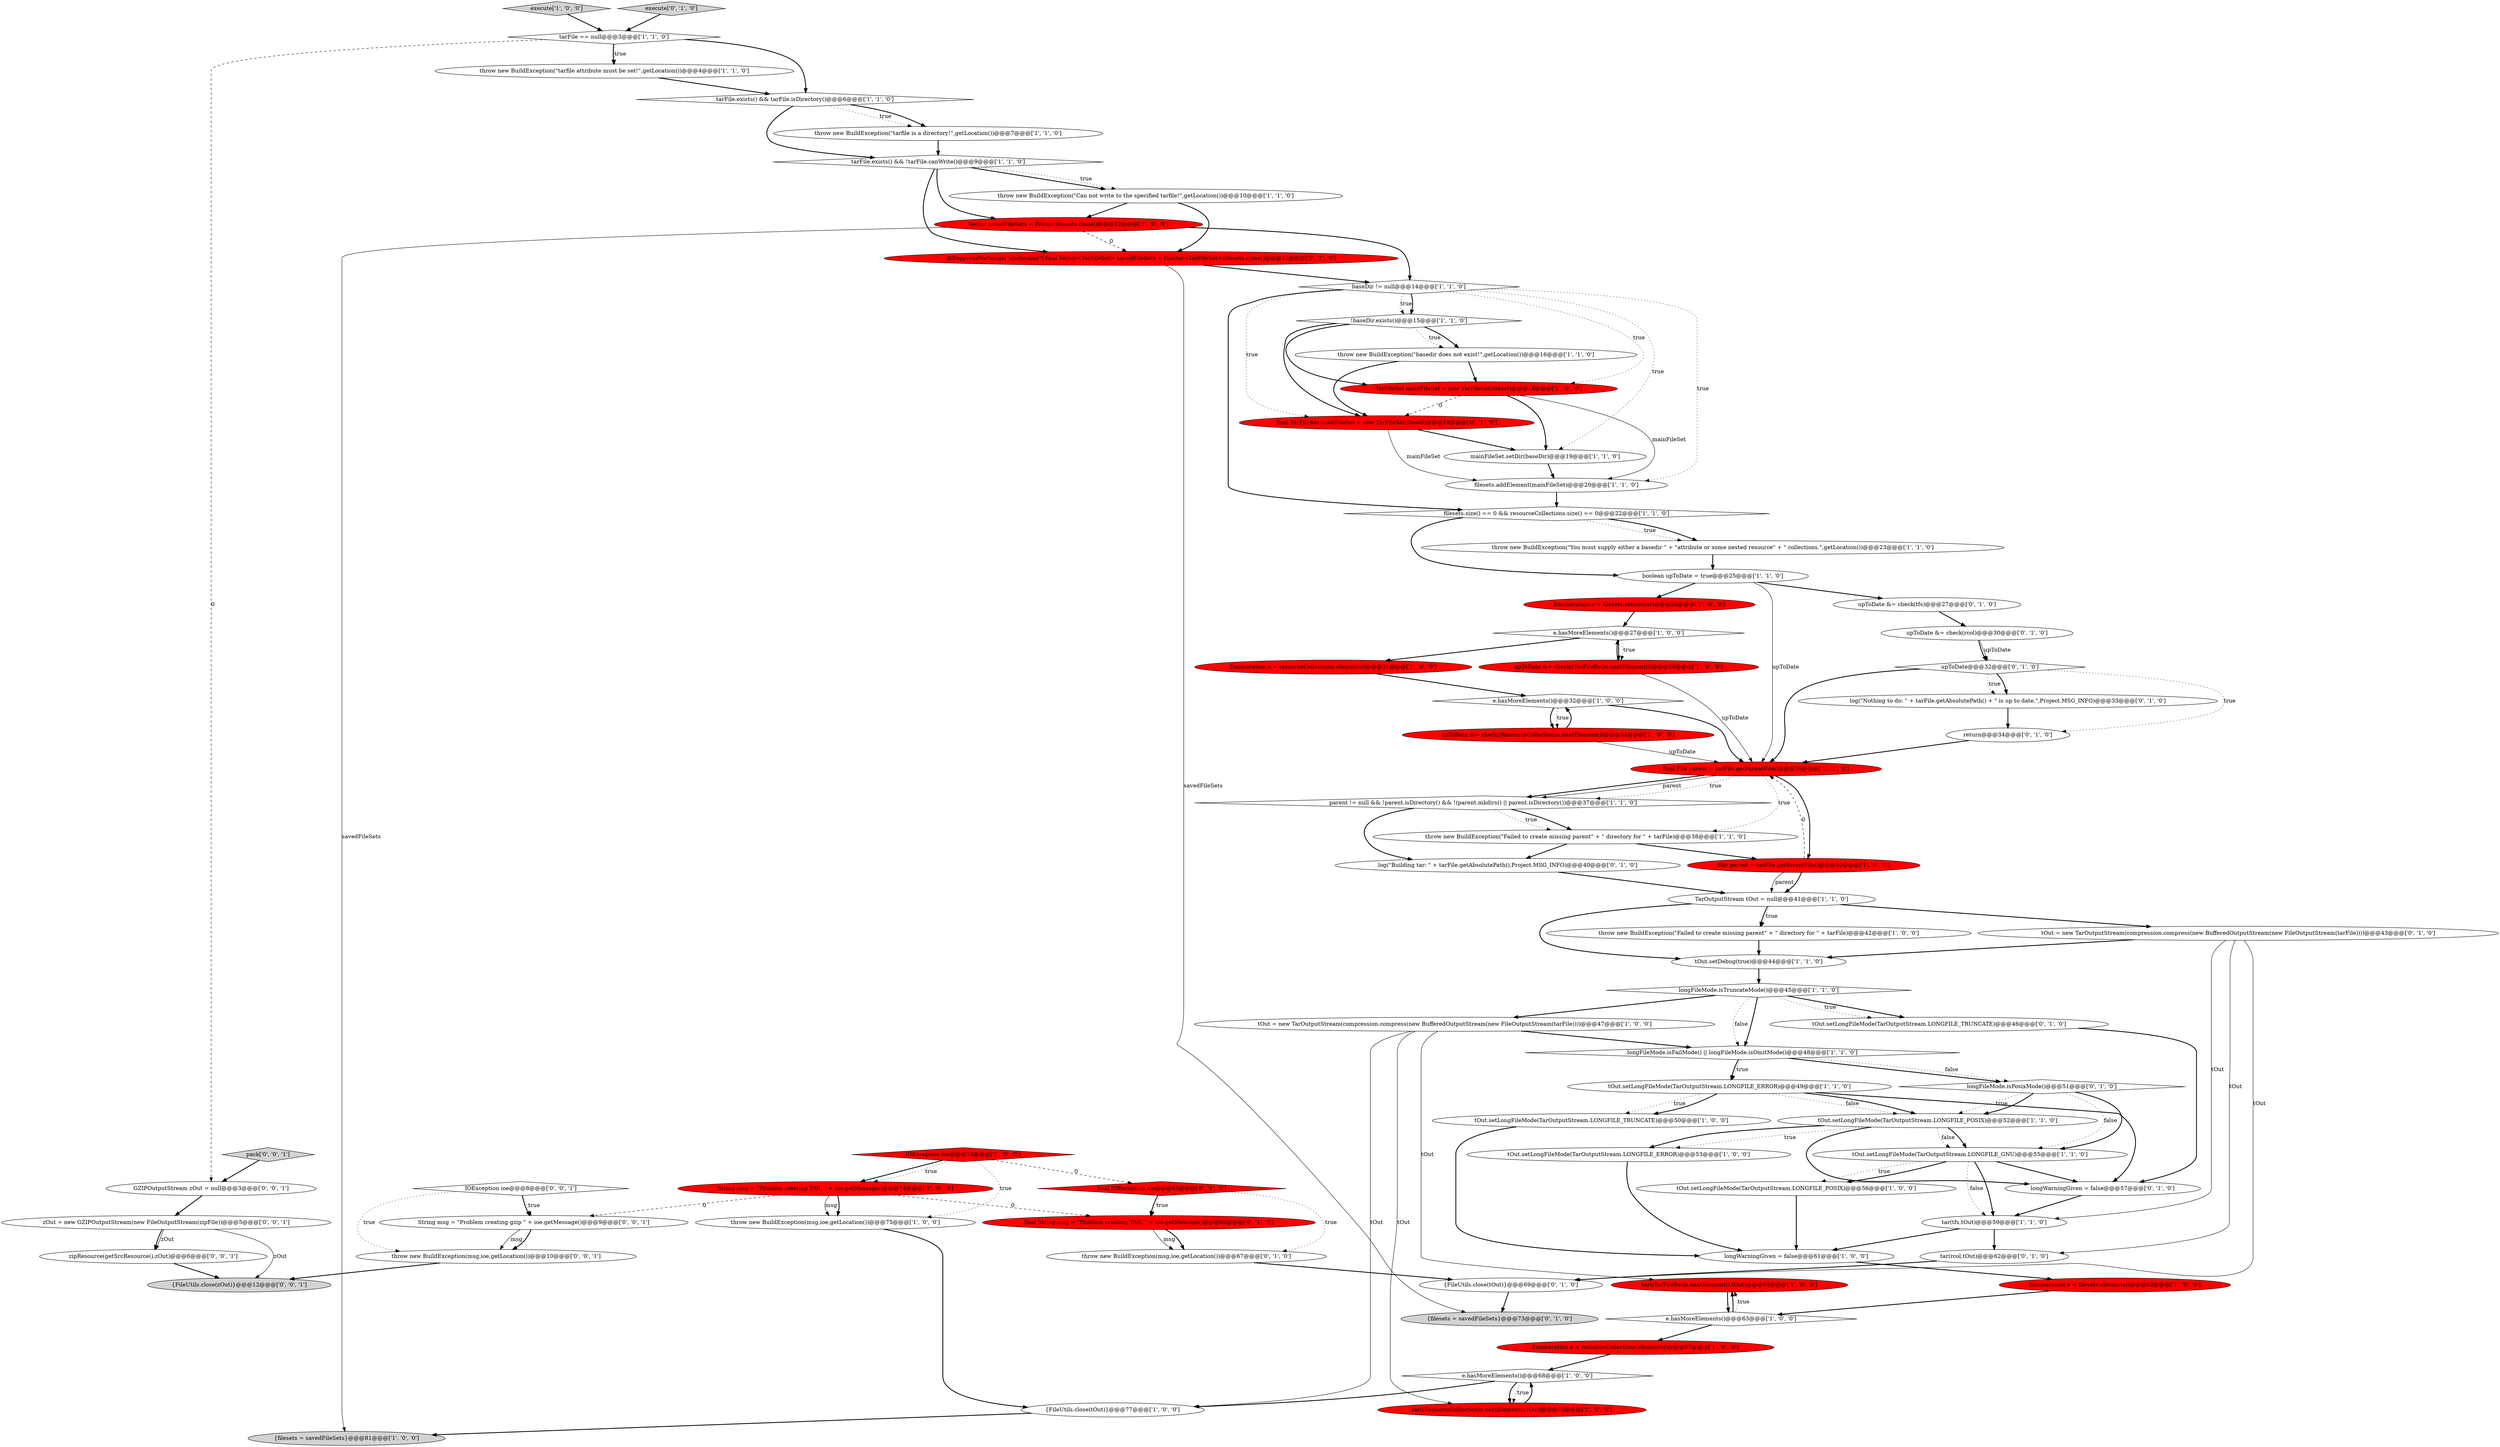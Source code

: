 digraph {
47 [style = filled, label = "tOut.setDebug(true)@@@44@@@['1', '1', '0']", fillcolor = white, shape = ellipse image = "AAA0AAABBB1BBB"];
1 [style = filled, label = "filesets.size() == 0 && resourceCollections.size() == 0@@@22@@@['1', '1', '0']", fillcolor = white, shape = diamond image = "AAA0AAABBB1BBB"];
70 [style = filled, label = "longFileMode.isPosixMode()@@@51@@@['0', '1', '0']", fillcolor = white, shape = diamond image = "AAA0AAABBB2BBB"];
55 [style = filled, label = "return@@@34@@@['0', '1', '0']", fillcolor = white, shape = ellipse image = "AAA0AAABBB2BBB"];
46 [style = filled, label = "tOut.setLongFileMode(TarOutputStream.LONGFILE_GNU)@@@55@@@['1', '1', '0']", fillcolor = white, shape = ellipse image = "AAA0AAABBB1BBB"];
8 [style = filled, label = "String msg = \"Problem creating TAR: \" + ioe.getMessage()@@@74@@@['1', '0', '0']", fillcolor = red, shape = ellipse image = "AAA1AAABBB1BBB"];
37 [style = filled, label = "filesets.addElement(mainFileSet)@@@20@@@['1', '1', '0']", fillcolor = white, shape = ellipse image = "AAA0AAABBB1BBB"];
60 [style = filled, label = "final IOException ioe@@@65@@@['0', '1', '0']", fillcolor = red, shape = diamond image = "AAA1AAABBB2BBB"];
14 [style = filled, label = "Enumeration e = filesets.elements()@@@62@@@['1', '0', '0']", fillcolor = red, shape = ellipse image = "AAA1AAABBB1BBB"];
72 [style = filled, label = "String msg = \"Problem creating gzip \" + ioe.getMessage()@@@9@@@['0', '0', '1']", fillcolor = white, shape = ellipse image = "AAA0AAABBB3BBB"];
76 [style = filled, label = "pack['0', '0', '1']", fillcolor = lightgray, shape = diamond image = "AAA0AAABBB3BBB"];
73 [style = filled, label = "GZIPOutputStream zOut = null@@@3@@@['0', '0', '1']", fillcolor = white, shape = ellipse image = "AAA0AAABBB3BBB"];
49 [style = filled, label = "Enumeration e = resourceCollections.elements()@@@31@@@['1', '0', '0']", fillcolor = red, shape = ellipse image = "AAA1AAABBB1BBB"];
16 [style = filled, label = "{filesets = savedFileSets}@@@81@@@['1', '0', '0']", fillcolor = lightgray, shape = ellipse image = "AAA0AAABBB1BBB"];
58 [style = filled, label = "throw new BuildException(msg,ioe,getLocation())@@@67@@@['0', '1', '0']", fillcolor = white, shape = ellipse image = "AAA0AAABBB2BBB"];
66 [style = filled, label = "tOut = new TarOutputStream(compression.compress(new BufferedOutputStream(new FileOutputStream(tarFile))))@@@43@@@['0', '1', '0']", fillcolor = white, shape = ellipse image = "AAA0AAABBB2BBB"];
67 [style = filled, label = "{filesets = savedFileSets}@@@73@@@['0', '1', '0']", fillcolor = lightgray, shape = ellipse image = "AAA0AAABBB2BBB"];
39 [style = filled, label = "File parent = tarFile.getParentFile()@@@40@@@['1', '0', '0']", fillcolor = red, shape = ellipse image = "AAA1AAABBB1BBB"];
68 [style = filled, label = "final String msg = \"Problem creating TAR: \" + ioe.getMessage()@@@66@@@['0', '1', '0']", fillcolor = red, shape = ellipse image = "AAA1AAABBB2BBB"];
7 [style = filled, label = "tar(tfs,tOut)@@@59@@@['1', '1', '0']", fillcolor = white, shape = ellipse image = "AAA0AAABBB1BBB"];
31 [style = filled, label = "throw new BuildException(\"You must supply either a basedir \" + \"attribute or some nested resource\" + \" collections.\",getLocation())@@@23@@@['1', '1', '0']", fillcolor = white, shape = ellipse image = "AAA0AAABBB1BBB"];
15 [style = filled, label = "upToDate &= check((TarFileSet)e.nextElement())@@@29@@@['1', '0', '0']", fillcolor = red, shape = ellipse image = "AAA1AAABBB1BBB"];
25 [style = filled, label = "throw new BuildException(\"Can not write to the specified tarfile!\",getLocation())@@@10@@@['1', '1', '0']", fillcolor = white, shape = ellipse image = "AAA0AAABBB1BBB"];
27 [style = filled, label = "tOut.setLongFileMode(TarOutputStream.LONGFILE_ERROR)@@@49@@@['1', '1', '0']", fillcolor = white, shape = ellipse image = "AAA0AAABBB1BBB"];
18 [style = filled, label = "tOut = new TarOutputStream(compression.compress(new BufferedOutputStream(new FileOutputStream(tarFile))))@@@47@@@['1', '0', '0']", fillcolor = white, shape = ellipse image = "AAA0AAABBB1BBB"];
30 [style = filled, label = "Enumeration e = resourceCollections.elements()@@@67@@@['1', '0', '0']", fillcolor = red, shape = ellipse image = "AAA1AAABBB1BBB"];
3 [style = filled, label = "execute['1', '0', '0']", fillcolor = lightgray, shape = diamond image = "AAA0AAABBB1BBB"];
32 [style = filled, label = "longFileMode.isTruncateMode()@@@45@@@['1', '1', '0']", fillcolor = white, shape = diamond image = "AAA0AAABBB1BBB"];
40 [style = filled, label = "TarOutputStream tOut = null@@@41@@@['1', '1', '0']", fillcolor = white, shape = ellipse image = "AAA0AAABBB1BBB"];
42 [style = filled, label = "e.hasMoreElements()@@@68@@@['1', '0', '0']", fillcolor = white, shape = diamond image = "AAA0AAABBB1BBB"];
9 [style = filled, label = "tar((TarFileSet)e.nextElement(),tOut)@@@65@@@['1', '0', '0']", fillcolor = red, shape = ellipse image = "AAA1AAABBB1BBB"];
45 [style = filled, label = "longWarningGiven = false@@@61@@@['1', '0', '0']", fillcolor = white, shape = ellipse image = "AAA0AAABBB1BBB"];
59 [style = filled, label = "longWarningGiven = false@@@57@@@['0', '1', '0']", fillcolor = white, shape = ellipse image = "AAA0AAABBB2BBB"];
36 [style = filled, label = "TarFileSet mainFileSet = new TarFileSet(fileset)@@@18@@@['1', '0', '0']", fillcolor = red, shape = ellipse image = "AAA1AAABBB1BBB"];
24 [style = filled, label = "tOut.setLongFileMode(TarOutputStream.LONGFILE_POSIX)@@@52@@@['1', '1', '0']", fillcolor = white, shape = ellipse image = "AAA0AAABBB1BBB"];
63 [style = filled, label = "tar(rcol,tOut)@@@62@@@['0', '1', '0']", fillcolor = white, shape = ellipse image = "AAA0AAABBB2BBB"];
65 [style = filled, label = "upToDate &= check(tfs)@@@27@@@['0', '1', '0']", fillcolor = white, shape = ellipse image = "AAA0AAABBB2BBB"];
74 [style = filled, label = "zOut = new GZIPOutputStream(new FileOutputStream(zipFile))@@@5@@@['0', '0', '1']", fillcolor = white, shape = ellipse image = "AAA0AAABBB3BBB"];
35 [style = filled, label = "{FileUtils.close(tOut)}@@@77@@@['1', '0', '0']", fillcolor = white, shape = ellipse image = "AAA0AAABBB1BBB"];
75 [style = filled, label = "IOException ioe@@@8@@@['0', '0', '1']", fillcolor = white, shape = diamond image = "AAA0AAABBB3BBB"];
29 [style = filled, label = "e.hasMoreElements()@@@63@@@['1', '0', '0']", fillcolor = white, shape = diamond image = "AAA0AAABBB1BBB"];
52 [style = filled, label = "execute['0', '1', '0']", fillcolor = lightgray, shape = diamond image = "AAA0AAABBB2BBB"];
69 [style = filled, label = "{FileUtils.close(tOut)}@@@69@@@['0', '1', '0']", fillcolor = white, shape = ellipse image = "AAA0AAABBB2BBB"];
21 [style = filled, label = "tar((ResourceCollection)e.nextElement(),tOut)@@@70@@@['1', '0', '0']", fillcolor = red, shape = ellipse image = "AAA1AAABBB1BBB"];
28 [style = filled, label = "Vector savedFileSets = (Vector)filesets.clone()@@@12@@@['1', '0', '0']", fillcolor = red, shape = ellipse image = "AAA1AAABBB1BBB"];
57 [style = filled, label = "final TarFileSet mainFileSet = new TarFileSet(fileset)@@@18@@@['0', '1', '0']", fillcolor = red, shape = ellipse image = "AAA1AAABBB2BBB"];
50 [style = filled, label = "longFileMode.isFailMode() || longFileMode.isOmitMode()@@@48@@@['1', '1', '0']", fillcolor = white, shape = diamond image = "AAA0AAABBB1BBB"];
0 [style = filled, label = "throw new BuildException(\"basedir does not exist!\",getLocation())@@@16@@@['1', '1', '0']", fillcolor = white, shape = ellipse image = "AAA0AAABBB1BBB"];
12 [style = filled, label = "upToDate &= check((ResourceCollection)e.nextElement())@@@34@@@['1', '0', '0']", fillcolor = red, shape = ellipse image = "AAA1AAABBB1BBB"];
4 [style = filled, label = "throw new BuildException(\"Failed to create missing parent\" + \" directory for \" + tarFile)@@@42@@@['1', '0', '0']", fillcolor = white, shape = ellipse image = "AAA0AAABBB1BBB"];
33 [style = filled, label = "tOut.setLongFileMode(TarOutputStream.LONGFILE_TRUNCATE)@@@50@@@['1', '0', '0']", fillcolor = white, shape = ellipse image = "AAA0AAABBB1BBB"];
51 [style = filled, label = "throw new BuildException(\"Failed to create missing parent\" + \" directory for \" + tarFile)@@@38@@@['1', '1', '0']", fillcolor = white, shape = ellipse image = "AAA0AAABBB1BBB"];
71 [style = filled, label = "zipResource(getSrcResource(),zOut)@@@6@@@['0', '0', '1']", fillcolor = white, shape = ellipse image = "AAA0AAABBB3BBB"];
11 [style = filled, label = "!baseDir.exists()@@@15@@@['1', '1', '0']", fillcolor = white, shape = diamond image = "AAA0AAABBB1BBB"];
17 [style = filled, label = "tarFile.exists() && !tarFile.canWrite()@@@9@@@['1', '1', '0']", fillcolor = white, shape = diamond image = "AAA0AAABBB1BBB"];
48 [style = filled, label = "tOut.setLongFileMode(TarOutputStream.LONGFILE_POSIX)@@@56@@@['1', '0', '0']", fillcolor = white, shape = ellipse image = "AAA0AAABBB1BBB"];
10 [style = filled, label = "mainFileSet.setDir(baseDir)@@@19@@@['1', '1', '0']", fillcolor = white, shape = ellipse image = "AAA0AAABBB1BBB"];
56 [style = filled, label = "upToDate &= check(rcol)@@@30@@@['0', '1', '0']", fillcolor = white, shape = ellipse image = "AAA0AAABBB2BBB"];
77 [style = filled, label = "{FileUtils.close(zOut)}@@@12@@@['0', '0', '1']", fillcolor = lightgray, shape = ellipse image = "AAA0AAABBB3BBB"];
54 [style = filled, label = "upToDate@@@32@@@['0', '1', '0']", fillcolor = white, shape = diamond image = "AAA0AAABBB2BBB"];
62 [style = filled, label = "tOut.setLongFileMode(TarOutputStream.LONGFILE_TRUNCATE)@@@46@@@['0', '1', '0']", fillcolor = white, shape = ellipse image = "AAA0AAABBB2BBB"];
22 [style = filled, label = "IOException ioe@@@73@@@['1', '0', '0']", fillcolor = red, shape = diamond image = "AAA1AAABBB1BBB"];
19 [style = filled, label = "parent != null && !parent.isDirectory() && !(parent.mkdirs() || parent.isDirectory())@@@37@@@['1', '1', '0']", fillcolor = white, shape = diamond image = "AAA0AAABBB1BBB"];
34 [style = filled, label = "e.hasMoreElements()@@@27@@@['1', '0', '0']", fillcolor = white, shape = diamond image = "AAA0AAABBB1BBB"];
5 [style = filled, label = "baseDir != null@@@14@@@['1', '1', '0']", fillcolor = white, shape = diamond image = "AAA0AAABBB1BBB"];
43 [style = filled, label = "throw new BuildException(\"tarfile is a directory!\",getLocation())@@@7@@@['1', '1', '0']", fillcolor = white, shape = ellipse image = "AAA0AAABBB1BBB"];
23 [style = filled, label = "e.hasMoreElements()@@@32@@@['1', '0', '0']", fillcolor = white, shape = diamond image = "AAA0AAABBB1BBB"];
41 [style = filled, label = "tarFile.exists() && tarFile.isDirectory()@@@6@@@['1', '1', '0']", fillcolor = white, shape = diamond image = "AAA0AAABBB1BBB"];
20 [style = filled, label = "tOut.setLongFileMode(TarOutputStream.LONGFILE_ERROR)@@@53@@@['1', '0', '0']", fillcolor = white, shape = ellipse image = "AAA0AAABBB1BBB"];
53 [style = filled, label = "log(\"Building tar: \" + tarFile.getAbsolutePath(),Project.MSG_INFO)@@@40@@@['0', '1', '0']", fillcolor = white, shape = ellipse image = "AAA0AAABBB2BBB"];
64 [style = filled, label = "log(\"Nothing to do: \" + tarFile.getAbsolutePath() + \" is up to date.\",Project.MSG_INFO)@@@33@@@['0', '1', '0']", fillcolor = white, shape = ellipse image = "AAA0AAABBB2BBB"];
78 [style = filled, label = "throw new BuildException(msg,ioe,getLocation())@@@10@@@['0', '0', '1']", fillcolor = white, shape = ellipse image = "AAA0AAABBB3BBB"];
61 [style = filled, label = "@SuppressWarnings(\"unchecked\") final Vector<TarFileSet> savedFileSets = (Vector<TarFileSet>)filesets.clone()@@@12@@@['0', '1', '0']", fillcolor = red, shape = ellipse image = "AAA1AAABBB2BBB"];
13 [style = filled, label = "boolean upToDate = true@@@25@@@['1', '1', '0']", fillcolor = white, shape = ellipse image = "AAA0AAABBB1BBB"];
38 [style = filled, label = "throw new BuildException(\"tarfile attribute must be set!\",getLocation())@@@4@@@['1', '1', '0']", fillcolor = white, shape = ellipse image = "AAA0AAABBB1BBB"];
2 [style = filled, label = "Enumeration e = filesets.elements()@@@26@@@['1', '0', '0']", fillcolor = red, shape = ellipse image = "AAA1AAABBB1BBB"];
6 [style = filled, label = "throw new BuildException(msg,ioe,getLocation())@@@75@@@['1', '0', '0']", fillcolor = white, shape = ellipse image = "AAA0AAABBB1BBB"];
26 [style = filled, label = "tarFile == null@@@3@@@['1', '1', '0']", fillcolor = white, shape = diamond image = "AAA0AAABBB1BBB"];
44 [style = filled, label = "final File parent = tarFile.getParentFile()@@@36@@@['1', '1', '0']", fillcolor = red, shape = ellipse image = "AAA1AAABBB1BBB"];
40->4 [style = bold, label=""];
17->25 [style = bold, label=""];
15->44 [style = solid, label="upToDate"];
29->9 [style = dotted, label="true"];
21->42 [style = bold, label=""];
40->66 [style = bold, label=""];
6->35 [style = bold, label=""];
18->21 [style = solid, label="tOut"];
57->37 [style = solid, label="mainFileSet"];
28->16 [style = solid, label="savedFileSets"];
29->30 [style = bold, label=""];
27->33 [style = dotted, label="true"];
73->74 [style = bold, label=""];
22->60 [style = dashed, label="0"];
44->19 [style = bold, label=""];
34->15 [style = bold, label=""];
1->31 [style = dotted, label="true"];
5->57 [style = dotted, label="true"];
51->53 [style = bold, label=""];
8->6 [style = bold, label=""];
65->56 [style = bold, label=""];
38->41 [style = bold, label=""];
46->48 [style = bold, label=""];
39->40 [style = solid, label="parent"];
11->36 [style = bold, label=""];
1->13 [style = bold, label=""];
8->72 [style = dashed, label="0"];
56->54 [style = bold, label=""];
60->58 [style = dotted, label="true"];
22->8 [style = bold, label=""];
66->47 [style = bold, label=""];
50->27 [style = dotted, label="true"];
76->73 [style = bold, label=""];
5->11 [style = dotted, label="true"];
32->62 [style = bold, label=""];
70->24 [style = dotted, label="true"];
11->0 [style = dotted, label="true"];
46->48 [style = dotted, label="true"];
40->47 [style = bold, label=""];
41->43 [style = dotted, label="true"];
51->39 [style = bold, label=""];
46->7 [style = bold, label=""];
33->45 [style = bold, label=""];
60->68 [style = bold, label=""];
23->12 [style = bold, label=""];
61->67 [style = solid, label="savedFileSets"];
27->33 [style = bold, label=""];
32->18 [style = bold, label=""];
42->21 [style = bold, label=""];
1->31 [style = bold, label=""];
9->29 [style = bold, label=""];
24->46 [style = bold, label=""];
20->45 [style = bold, label=""];
46->59 [style = bold, label=""];
23->44 [style = bold, label=""];
70->46 [style = dotted, label="false"];
25->28 [style = bold, label=""];
28->5 [style = bold, label=""];
24->59 [style = bold, label=""];
15->34 [style = bold, label=""];
46->7 [style = dotted, label="false"];
37->1 [style = bold, label=""];
30->42 [style = bold, label=""];
50->70 [style = bold, label=""];
2->34 [style = bold, label=""];
36->57 [style = dashed, label="0"];
63->69 [style = bold, label=""];
12->44 [style = solid, label="upToDate"];
44->19 [style = solid, label="parent"];
0->36 [style = bold, label=""];
18->9 [style = solid, label="tOut"];
18->50 [style = bold, label=""];
24->20 [style = bold, label=""];
5->36 [style = dotted, label="true"];
5->1 [style = bold, label=""];
45->14 [style = bold, label=""];
66->63 [style = solid, label="tOut"];
27->59 [style = bold, label=""];
74->71 [style = solid, label="zOut"];
54->44 [style = bold, label=""];
27->24 [style = dotted, label="false"];
24->46 [style = dotted, label="false"];
56->54 [style = solid, label="upToDate"];
5->11 [style = bold, label=""];
18->35 [style = solid, label="tOut"];
50->70 [style = dotted, label="false"];
70->24 [style = bold, label=""];
4->47 [style = bold, label=""];
41->43 [style = bold, label=""];
11->57 [style = bold, label=""];
7->63 [style = bold, label=""];
8->68 [style = dashed, label="0"];
32->50 [style = bold, label=""];
52->26 [style = bold, label=""];
54->64 [style = bold, label=""];
0->57 [style = bold, label=""];
66->69 [style = solid, label="tOut"];
59->7 [style = bold, label=""];
50->27 [style = bold, label=""];
68->58 [style = solid, label="msg"];
34->49 [style = bold, label=""];
5->10 [style = dotted, label="true"];
64->55 [style = bold, label=""];
31->13 [style = bold, label=""];
36->37 [style = solid, label="mainFileSet"];
40->4 [style = dotted, label="true"];
3->26 [style = bold, label=""];
53->40 [style = bold, label=""];
49->23 [style = bold, label=""];
70->46 [style = bold, label=""];
44->51 [style = dotted, label="true"];
54->64 [style = dotted, label="true"];
43->17 [style = bold, label=""];
26->41 [style = bold, label=""];
47->32 [style = bold, label=""];
26->38 [style = dotted, label="true"];
17->25 [style = dotted, label="true"];
19->53 [style = bold, label=""];
39->40 [style = bold, label=""];
24->20 [style = dotted, label="true"];
34->15 [style = dotted, label="true"];
14->29 [style = bold, label=""];
75->72 [style = bold, label=""];
27->24 [style = bold, label=""];
19->51 [style = bold, label=""];
32->50 [style = dotted, label="false"];
75->72 [style = dotted, label="true"];
75->78 [style = dotted, label="true"];
28->61 [style = dashed, label="0"];
10->37 [style = bold, label=""];
13->2 [style = bold, label=""];
36->10 [style = bold, label=""];
13->65 [style = bold, label=""];
62->59 [style = bold, label=""];
17->61 [style = bold, label=""];
35->16 [style = bold, label=""];
69->67 [style = bold, label=""];
61->5 [style = bold, label=""];
72->78 [style = solid, label="msg"];
39->44 [style = dashed, label="0"];
26->73 [style = dashed, label="0"];
74->71 [style = bold, label=""];
29->9 [style = bold, label=""];
13->44 [style = solid, label="upToDate"];
60->68 [style = dotted, label="true"];
44->39 [style = bold, label=""];
22->6 [style = dotted, label="true"];
8->6 [style = solid, label="msg"];
58->69 [style = bold, label=""];
32->62 [style = dotted, label="true"];
42->35 [style = bold, label=""];
7->45 [style = bold, label=""];
72->78 [style = bold, label=""];
26->38 [style = bold, label=""];
78->77 [style = bold, label=""];
55->44 [style = bold, label=""];
41->17 [style = bold, label=""];
17->28 [style = bold, label=""];
22->8 [style = dotted, label="true"];
11->0 [style = bold, label=""];
48->45 [style = bold, label=""];
19->51 [style = dotted, label="true"];
71->77 [style = bold, label=""];
74->77 [style = solid, label="zOut"];
12->23 [style = bold, label=""];
54->55 [style = dotted, label="true"];
25->61 [style = bold, label=""];
44->19 [style = dotted, label="true"];
66->7 [style = solid, label="tOut"];
23->12 [style = dotted, label="true"];
57->10 [style = bold, label=""];
42->21 [style = dotted, label="true"];
5->37 [style = dotted, label="true"];
68->58 [style = bold, label=""];
}
